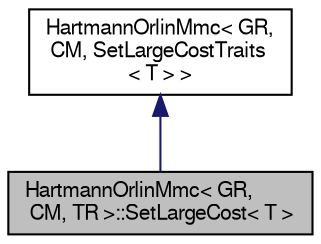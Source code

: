 digraph "HartmannOrlinMmc&lt; GR, CM, TR &gt;::SetLargeCost&lt; T &gt;"
{
 // LATEX_PDF_SIZE
  edge [fontname="FreeSans",fontsize="10",labelfontname="FreeSans",labelfontsize="10"];
  node [fontname="FreeSans",fontsize="10",shape=record];
  Node0 [label="HartmannOrlinMmc\< GR,\l CM, TR \>::SetLargeCost\< T \>",height=0.2,width=0.4,color="black", fillcolor="grey75", style="filled", fontcolor="black",tooltip="Named parameter for setting LargeCost type."];
  Node1 -> Node0 [dir="back",color="midnightblue",fontsize="10",style="solid",fontname="FreeSans"];
  Node1 [label="HartmannOrlinMmc\< GR,\l CM, SetLargeCostTraits\l\< T \> \>",height=0.2,width=0.4,color="black", fillcolor="white", style="filled",URL="$a02597.html",tooltip=" "];
}
